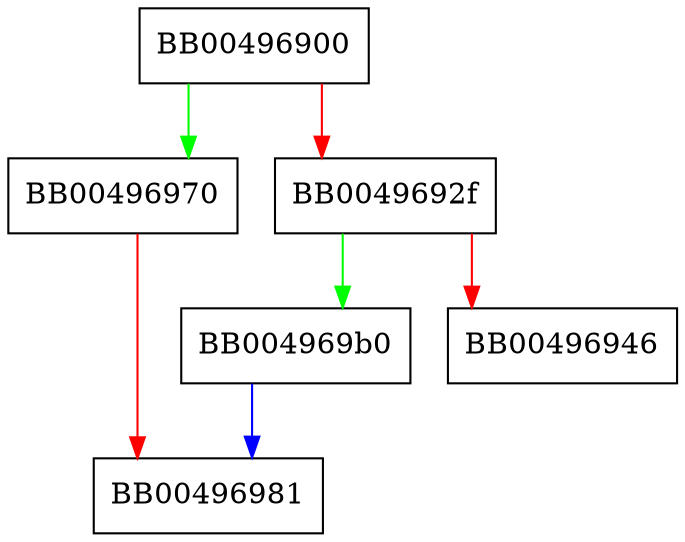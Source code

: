 digraph SSL_use_certificate_ASN1 {
  node [shape="box"];
  graph [splines=ortho];
  BB00496900 -> BB00496970 [color="green"];
  BB00496900 -> BB0049692f [color="red"];
  BB0049692f -> BB004969b0 [color="green"];
  BB0049692f -> BB00496946 [color="red"];
  BB00496970 -> BB00496981 [color="red"];
  BB004969b0 -> BB00496981 [color="blue"];
}